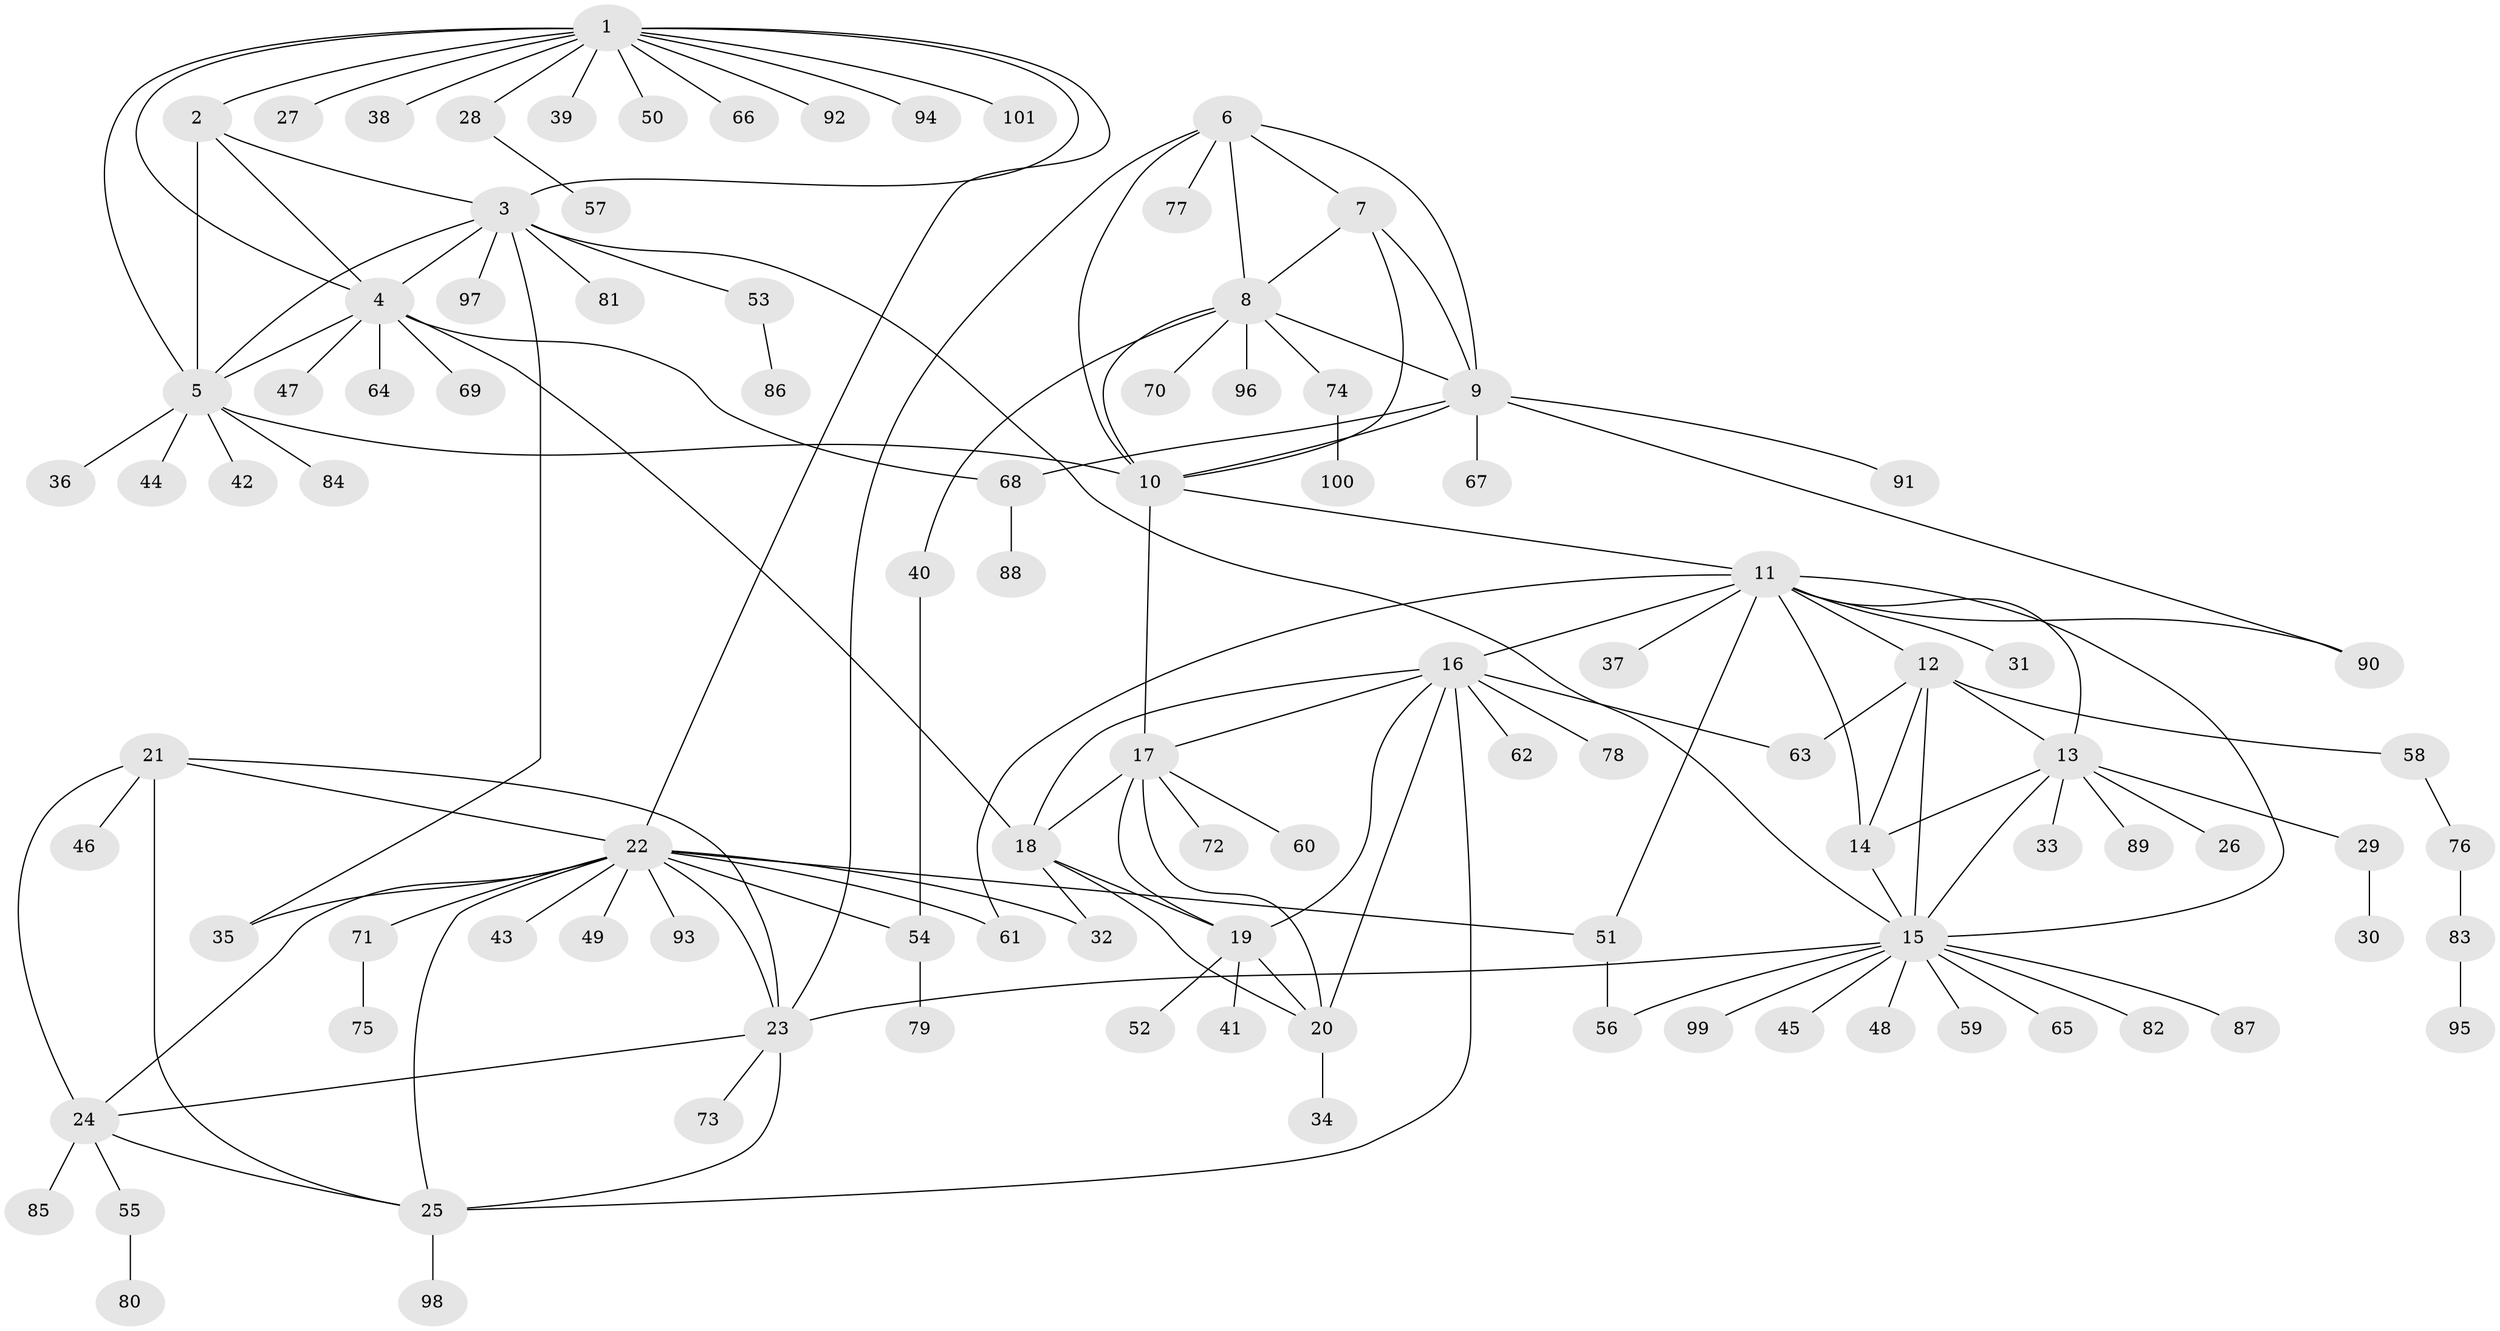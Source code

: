 // Generated by graph-tools (version 1.1) at 2025/02/03/09/25 03:02:50]
// undirected, 101 vertices, 145 edges
graph export_dot {
graph [start="1"]
  node [color=gray90,style=filled];
  1;
  2;
  3;
  4;
  5;
  6;
  7;
  8;
  9;
  10;
  11;
  12;
  13;
  14;
  15;
  16;
  17;
  18;
  19;
  20;
  21;
  22;
  23;
  24;
  25;
  26;
  27;
  28;
  29;
  30;
  31;
  32;
  33;
  34;
  35;
  36;
  37;
  38;
  39;
  40;
  41;
  42;
  43;
  44;
  45;
  46;
  47;
  48;
  49;
  50;
  51;
  52;
  53;
  54;
  55;
  56;
  57;
  58;
  59;
  60;
  61;
  62;
  63;
  64;
  65;
  66;
  67;
  68;
  69;
  70;
  71;
  72;
  73;
  74;
  75;
  76;
  77;
  78;
  79;
  80;
  81;
  82;
  83;
  84;
  85;
  86;
  87;
  88;
  89;
  90;
  91;
  92;
  93;
  94;
  95;
  96;
  97;
  98;
  99;
  100;
  101;
  1 -- 2;
  1 -- 3;
  1 -- 4;
  1 -- 5;
  1 -- 22;
  1 -- 27;
  1 -- 28;
  1 -- 38;
  1 -- 39;
  1 -- 50;
  1 -- 66;
  1 -- 92;
  1 -- 94;
  1 -- 101;
  2 -- 3;
  2 -- 4;
  2 -- 5;
  3 -- 4;
  3 -- 5;
  3 -- 15;
  3 -- 35;
  3 -- 53;
  3 -- 81;
  3 -- 97;
  4 -- 5;
  4 -- 18;
  4 -- 47;
  4 -- 64;
  4 -- 68;
  4 -- 69;
  5 -- 10;
  5 -- 36;
  5 -- 42;
  5 -- 44;
  5 -- 84;
  6 -- 7;
  6 -- 8;
  6 -- 9;
  6 -- 10;
  6 -- 23;
  6 -- 77;
  7 -- 8;
  7 -- 9;
  7 -- 10;
  8 -- 9;
  8 -- 10;
  8 -- 40;
  8 -- 70;
  8 -- 74;
  8 -- 96;
  9 -- 10;
  9 -- 67;
  9 -- 68;
  9 -- 90;
  9 -- 91;
  10 -- 11;
  10 -- 17;
  11 -- 12;
  11 -- 13;
  11 -- 14;
  11 -- 15;
  11 -- 16;
  11 -- 31;
  11 -- 37;
  11 -- 51;
  11 -- 61;
  11 -- 90;
  12 -- 13;
  12 -- 14;
  12 -- 15;
  12 -- 58;
  12 -- 63;
  13 -- 14;
  13 -- 15;
  13 -- 26;
  13 -- 29;
  13 -- 33;
  13 -- 89;
  14 -- 15;
  15 -- 23;
  15 -- 45;
  15 -- 48;
  15 -- 56;
  15 -- 59;
  15 -- 65;
  15 -- 82;
  15 -- 87;
  15 -- 99;
  16 -- 17;
  16 -- 18;
  16 -- 19;
  16 -- 20;
  16 -- 25;
  16 -- 62;
  16 -- 63;
  16 -- 78;
  17 -- 18;
  17 -- 19;
  17 -- 20;
  17 -- 60;
  17 -- 72;
  18 -- 19;
  18 -- 20;
  18 -- 32;
  19 -- 20;
  19 -- 41;
  19 -- 52;
  20 -- 34;
  21 -- 22;
  21 -- 23;
  21 -- 24;
  21 -- 25;
  21 -- 46;
  22 -- 23;
  22 -- 24;
  22 -- 25;
  22 -- 32;
  22 -- 35;
  22 -- 43;
  22 -- 49;
  22 -- 51;
  22 -- 54;
  22 -- 61;
  22 -- 71;
  22 -- 93;
  23 -- 24;
  23 -- 25;
  23 -- 73;
  24 -- 25;
  24 -- 55;
  24 -- 85;
  25 -- 98;
  28 -- 57;
  29 -- 30;
  40 -- 54;
  51 -- 56;
  53 -- 86;
  54 -- 79;
  55 -- 80;
  58 -- 76;
  68 -- 88;
  71 -- 75;
  74 -- 100;
  76 -- 83;
  83 -- 95;
}
